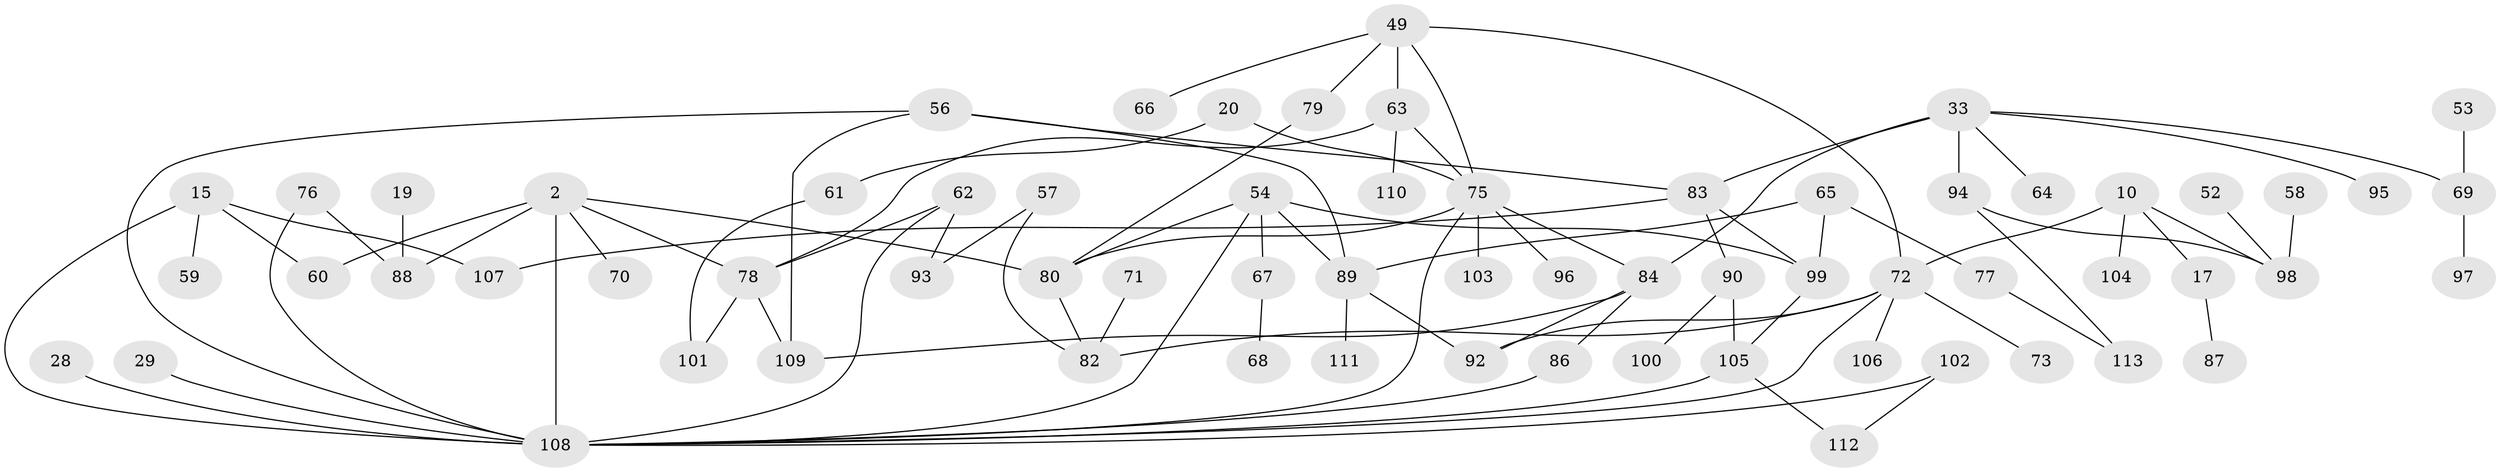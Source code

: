// original degree distribution, {9: 0.008849557522123894, 4: 0.11504424778761062, 7: 0.035398230088495575, 2: 0.26548672566371684, 3: 0.25663716814159293, 5: 0.07079646017699115, 1: 0.24778761061946902}
// Generated by graph-tools (version 1.1) at 2025/45/03/04/25 21:45:04]
// undirected, 67 vertices, 93 edges
graph export_dot {
graph [start="1"]
  node [color=gray90,style=filled];
  2 [super="+1"];
  10;
  15;
  17;
  19;
  20 [super="+14"];
  28;
  29;
  33;
  49 [super="+27+48"];
  52;
  53;
  54 [super="+36"];
  56 [super="+40"];
  57;
  58;
  59;
  60;
  61;
  62;
  63;
  64;
  65;
  66;
  67 [super="+47"];
  68;
  69 [super="+42"];
  70;
  71;
  72 [super="+8+43"];
  73;
  75 [super="+39+11"];
  76;
  77;
  78 [super="+41"];
  79;
  80 [super="+35+30"];
  82 [super="+45"];
  83 [super="+74"];
  84 [super="+26+23"];
  86 [super="+85"];
  87;
  88 [super="+9"];
  89;
  90;
  92;
  93;
  94 [super="+55"];
  95;
  96;
  97;
  98 [super="+22"];
  99 [super="+44"];
  100;
  101;
  102;
  103 [super="+91"];
  104;
  105 [super="+13"];
  106;
  107;
  108 [super="+50+51+81"];
  109;
  110;
  111;
  112 [super="+46"];
  113;
  2 -- 88 [weight=3];
  2 -- 70;
  2 -- 60;
  2 -- 108 [weight=4];
  2 -- 80;
  2 -- 78;
  10 -- 17;
  10 -- 104;
  10 -- 72;
  10 -- 98;
  15 -- 59;
  15 -- 60;
  15 -- 107;
  15 -- 108;
  17 -- 87;
  19 -- 88;
  20 -- 61;
  20 -- 75;
  28 -- 108;
  29 -- 108;
  33 -- 64;
  33 -- 83 [weight=2];
  33 -- 95;
  33 -- 84;
  33 -- 94;
  33 -- 69;
  49 -- 66;
  49 -- 63;
  49 -- 72;
  49 -- 75;
  49 -- 79;
  52 -- 98;
  53 -- 69;
  54 -- 99;
  54 -- 89;
  54 -- 108;
  54 -- 80;
  54 -- 67;
  56 -- 89;
  56 -- 109;
  56 -- 83 [weight=2];
  56 -- 108 [weight=2];
  57 -- 93;
  57 -- 82;
  58 -- 98;
  61 -- 101;
  62 -- 93;
  62 -- 108;
  62 -- 78;
  63 -- 110;
  63 -- 75;
  63 -- 78;
  65 -- 77;
  65 -- 89;
  65 -- 99;
  67 -- 68;
  69 -- 97;
  71 -- 82;
  72 -- 73;
  72 -- 108 [weight=2];
  72 -- 106;
  72 -- 92;
  72 -- 82;
  75 -- 103 [weight=3];
  75 -- 80;
  75 -- 96;
  75 -- 108;
  75 -- 84;
  76 -- 88;
  76 -- 108;
  77 -- 113;
  78 -- 101;
  78 -- 109;
  79 -- 80;
  80 -- 82;
  83 -- 90;
  83 -- 99;
  83 -- 107;
  84 -- 109;
  84 -- 86;
  84 -- 92;
  86 -- 108 [weight=2];
  89 -- 111;
  89 -- 92;
  90 -- 100;
  90 -- 105;
  94 -- 113;
  94 -- 98 [weight=2];
  99 -- 105;
  102 -- 108;
  102 -- 112;
  105 -- 108;
  105 -- 112;
}
